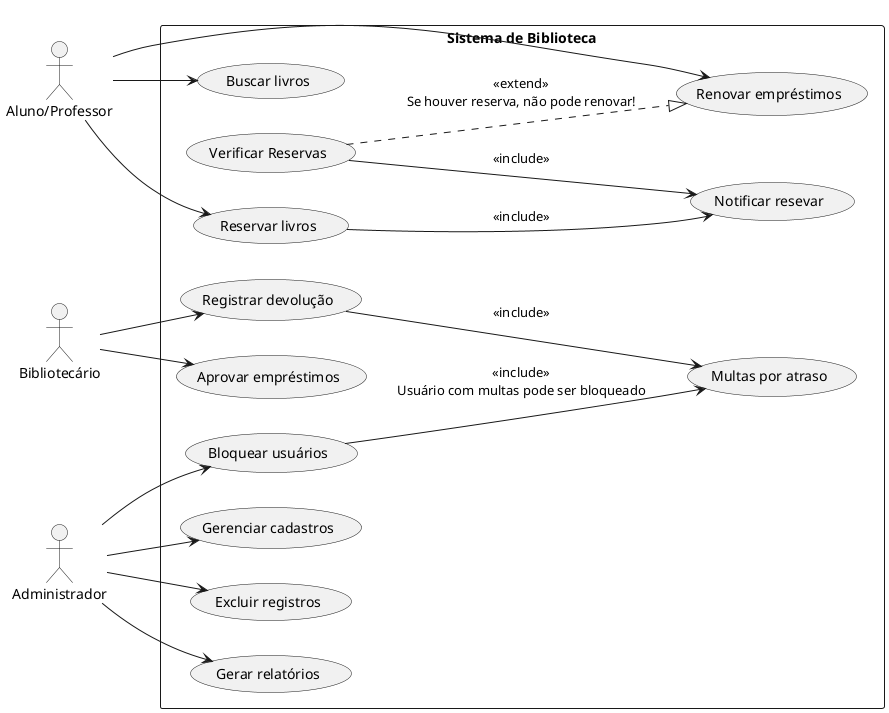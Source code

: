 @startuml
    left to right direction
    skinparam packageStyle rectangle

    actor "Aluno/Professor" as AP
    actor "Bibliotecário" as B
    actor "Administrador" as A

    rectangle "Sistema de Biblioteca" {

        ' Todos os atores
        usecase "Buscar livros" as UC1
        usecase "Reservar livros" as UC2
        usecase "Renovar empréstimos" as UC3

        'Bibliotecário e Administrador
        usecase "Aprovar empréstimos" as UC4
        usecase "Registrar devolução" as UC5

        ' Apenas Administrador
        usecase "Gerenciar cadastros" as UC6
        usecase "Excluir registros" as UC7
        usecase "Gerar relatórios" as UC8
        usecase "Bloquear usuários" as UC9

        ' Sistema
        usecase "Notificar resevar" as UC10
        usecase "Multas por atraso" as UC11
        usecase "Verificar Reservas" as UC12

    }

    ' Relacionamentos entre os casos de uso e os atores
    AP --> UC1
    AP --> UC2
    AP --> UC3

    'bibliotecário e administrador
    B --> UC4
    B --> UC5

    ' apenas administrador
    A --> UC6
    A --> UC7
    A --> UC8
    A --> UC9

    'fluxo do sistema
    UC2 --> UC10 : <<include>>
    UC5 --> UC11 : <<include>>
    UC12 ..|> UC3 : <<extend>>\nSe houver reserva, não pode renovar!
    UC12 --> UC10 : <<include>>
    UC9 --> UC11 : <<include>>\nUsuário com multas pode ser bloqueado
@enduml